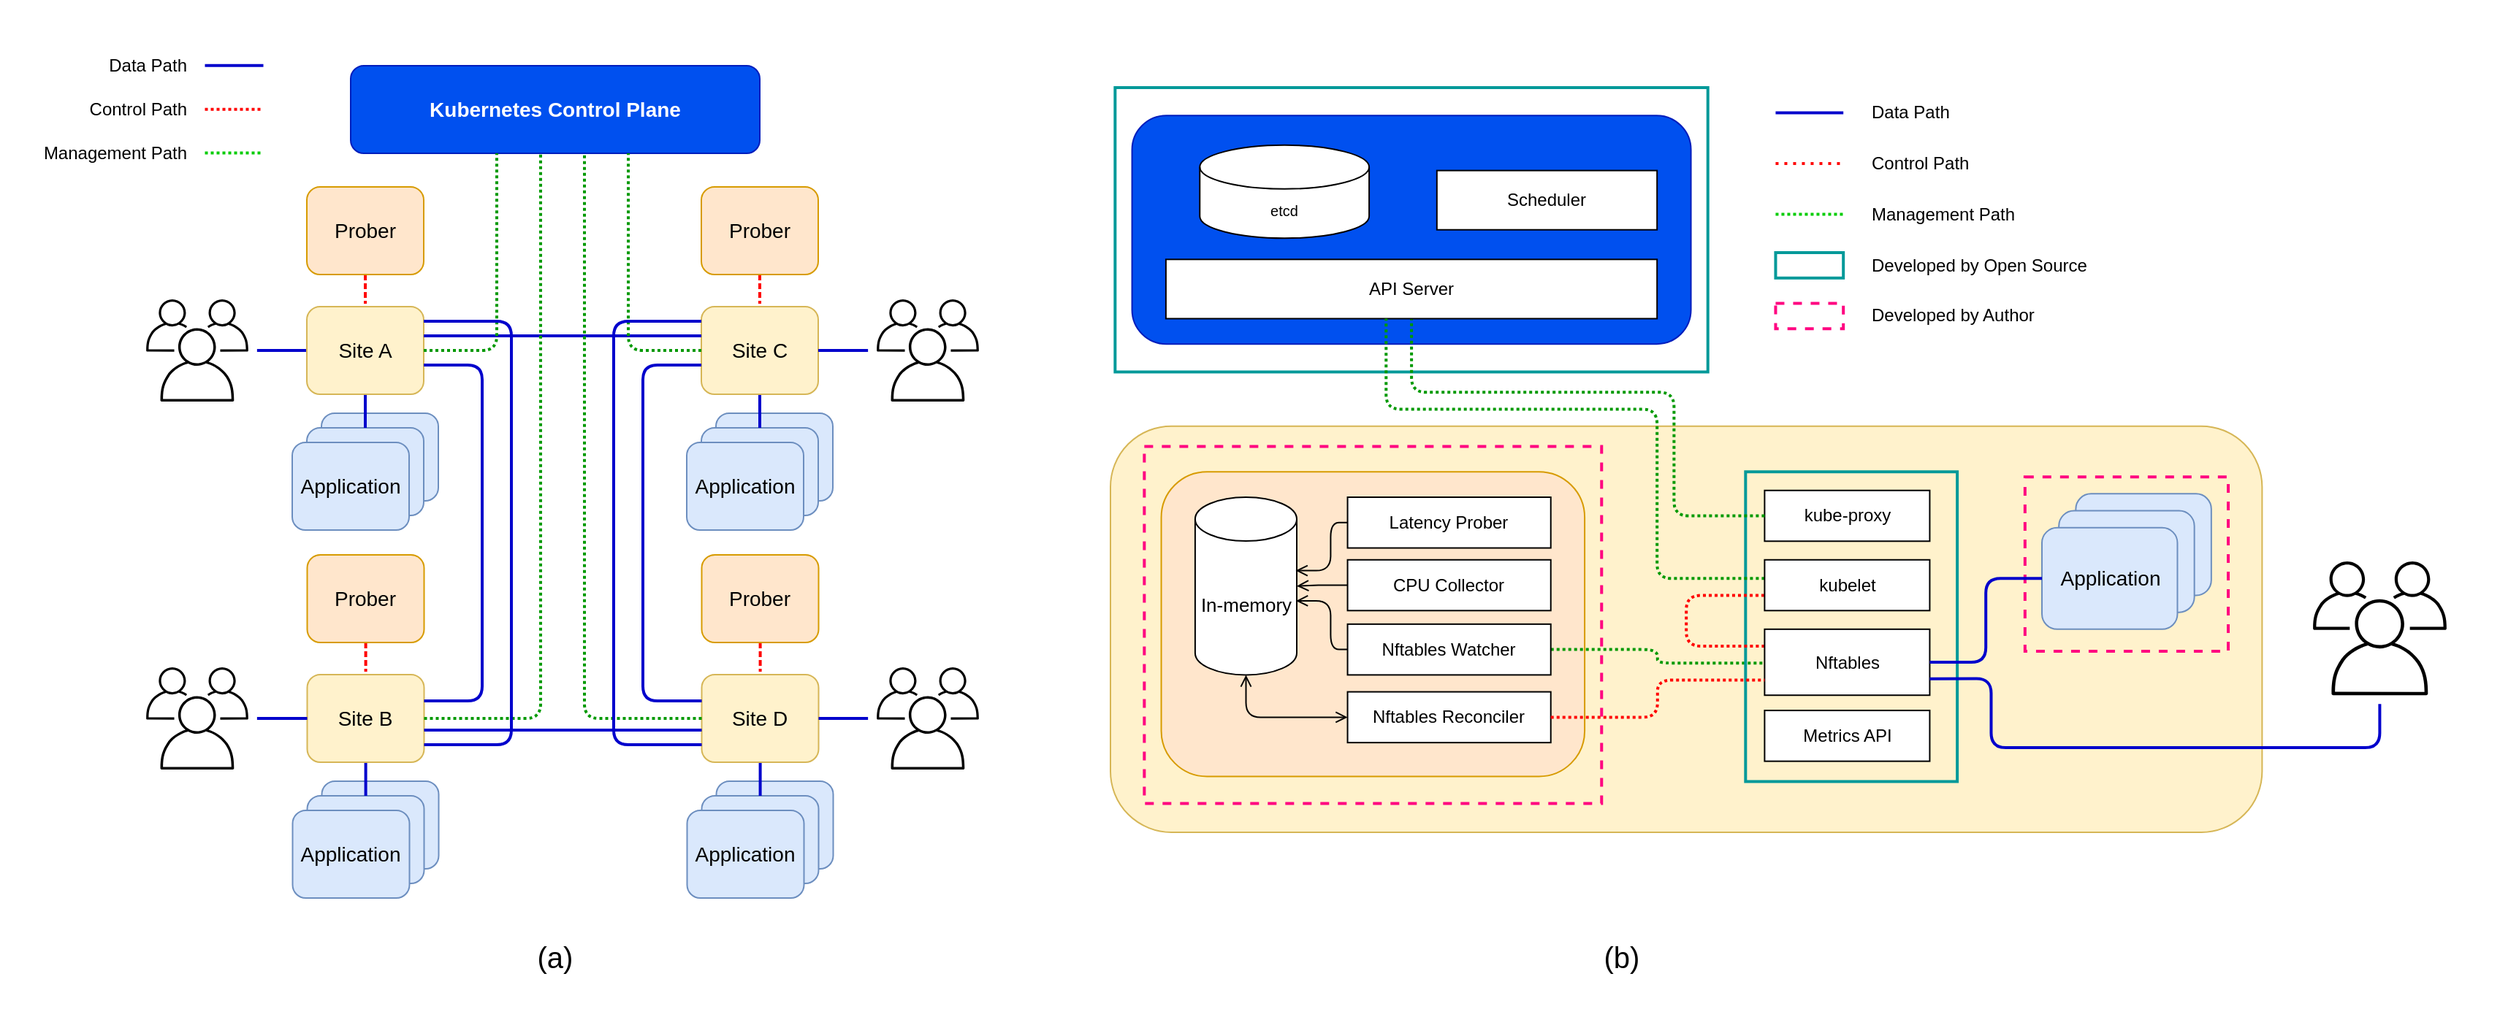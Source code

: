<mxfile version="26.1.1">
  <diagram name="Page-1" id="1F0ipDezWaWUv_pM_gFs">
    <mxGraphModel dx="1235" dy="728" grid="1" gridSize="10" guides="1" tooltips="1" connect="1" arrows="1" fold="1" page="1" pageScale="1" pageWidth="850" pageHeight="1100" math="0" shadow="0">
      <root>
        <mxCell id="0" />
        <mxCell id="1" parent="0" />
        <mxCell id="nA5XWGOfh5RlGt8984BV-156" value="" style="rounded=0;whiteSpace=wrap;html=1;fillColor=none;strokeColor=none;" parent="1" vertex="1">
          <mxGeometry x="90" y="190" width="1710" height="690" as="geometry" />
        </mxCell>
        <mxCell id="nA5XWGOfh5RlGt8984BV-102" style="edgeStyle=orthogonalEdgeStyle;rounded=0;orthogonalLoop=1;jettySize=auto;html=1;strokeWidth=2;endArrow=none;startFill=0;strokeColor=#0000CC;" parent="1" source="1lonX3dEKTjPdYe6L-kD-28" target="1lonX3dEKTjPdYe6L-kD-3" edge="1">
          <mxGeometry relative="1" as="geometry" />
        </mxCell>
        <mxCell id="1lonX3dEKTjPdYe6L-kD-28" value="" style="sketch=0;outlineConnect=0;gradientColor=none;fontColor=#545B64;strokeColor=none;fillColor=#000000;dashed=0;verticalLabelPosition=bottom;verticalAlign=top;align=center;html=1;fontSize=12;fontStyle=0;aspect=fixed;shape=mxgraph.aws4.illustration_users;pointerEvents=1;spacingTop=2;spacingRight=0;perimeterSpacing=6;" parent="1" vertex="1">
          <mxGeometry x="190" y="395" width="70" height="70" as="geometry" />
        </mxCell>
        <mxCell id="1lonX3dEKTjPdYe6L-kD-110" value="" style="endArrow=none;html=1;rounded=0;strokeWidth=2;strokeColor=#0000CC;" parent="1" edge="1">
          <mxGeometry width="50" height="50" relative="1" as="geometry">
            <mxPoint x="230.25" y="234.83" as="sourcePoint" />
            <mxPoint x="270.25" y="234.83" as="targetPoint" />
          </mxGeometry>
        </mxCell>
        <mxCell id="1lonX3dEKTjPdYe6L-kD-111" value="Data Path" style="text;html=1;align=right;verticalAlign=middle;whiteSpace=wrap;rounded=0;" parent="1" vertex="1">
          <mxGeometry x="110" y="220" width="110" height="30" as="geometry" />
        </mxCell>
        <mxCell id="1lonX3dEKTjPdYe6L-kD-112" value="" style="endArrow=none;html=1;rounded=0;strokeWidth=2;strokeColor=#FF0000;dashed=1;dashPattern=1 1;edgeStyle=orthogonalEdgeStyle;" parent="1" edge="1">
          <mxGeometry width="50" height="50" relative="1" as="geometry">
            <mxPoint x="230.25" y="264.83" as="sourcePoint" />
            <mxPoint x="270.25" y="264.83" as="targetPoint" />
          </mxGeometry>
        </mxCell>
        <mxCell id="1lonX3dEKTjPdYe6L-kD-113" value="Control Path" style="text;html=1;align=right;verticalAlign=middle;whiteSpace=wrap;rounded=0;" parent="1" vertex="1">
          <mxGeometry x="110" y="250" width="110" height="30" as="geometry" />
        </mxCell>
        <mxCell id="1lonX3dEKTjPdYe6L-kD-118" value="Management Path" style="text;html=1;align=right;verticalAlign=middle;whiteSpace=wrap;rounded=0;" parent="1" vertex="1">
          <mxGeometry x="110" y="280" width="110" height="30" as="geometry" />
        </mxCell>
        <mxCell id="1lonX3dEKTjPdYe6L-kD-119" value="" style="endArrow=none;html=1;rounded=0;strokeWidth=2;strokeColor=#00CC00;endFill=1;startArrow=none;startFill=0;dashed=1;dashPattern=1 1;" parent="1" edge="1">
          <mxGeometry width="50" height="50" relative="1" as="geometry">
            <mxPoint x="230.25" y="294.8" as="sourcePoint" />
            <mxPoint x="270.25" y="294.8" as="targetPoint" />
          </mxGeometry>
        </mxCell>
        <mxCell id="nA5XWGOfh5RlGt8984BV-21" value="Kubernetes Control Plane" style="rounded=1;whiteSpace=wrap;html=1;fontSize=14;fillColor=#0050ef;strokeColor=#001DBC;fontColor=#ffffff;fontStyle=1" parent="1" vertex="1">
          <mxGeometry x="330" y="235" width="280" height="60" as="geometry" />
        </mxCell>
        <mxCell id="nA5XWGOfh5RlGt8984BV-59" value="" style="group" parent="1" vertex="1" connectable="0">
          <mxGeometry x="290" y="318" width="100" height="235" as="geometry" />
        </mxCell>
        <mxCell id="nA5XWGOfh5RlGt8984BV-15" value="" style="group;flipH=1;" parent="nA5XWGOfh5RlGt8984BV-59" vertex="1" connectable="0">
          <mxGeometry y="155" width="100" height="80" as="geometry" />
        </mxCell>
        <mxCell id="nA5XWGOfh5RlGt8984BV-12" value="" style="rounded=1;whiteSpace=wrap;html=1;fontSize=14;fillColor=#dae8fc;strokeColor=#6c8ebf;" parent="nA5XWGOfh5RlGt8984BV-15" vertex="1">
          <mxGeometry x="20" width="80" height="60" as="geometry" />
        </mxCell>
        <mxCell id="nA5XWGOfh5RlGt8984BV-13" value="" style="rounded=1;whiteSpace=wrap;html=1;fontSize=14;fillColor=#dae8fc;strokeColor=#6c8ebf;" parent="nA5XWGOfh5RlGt8984BV-15" vertex="1">
          <mxGeometry x="10" y="10" width="80" height="60" as="geometry" />
        </mxCell>
        <mxCell id="nA5XWGOfh5RlGt8984BV-14" value="Application" style="rounded=1;whiteSpace=wrap;html=1;fontSize=14;fillColor=#dae8fc;strokeColor=#6c8ebf;" parent="nA5XWGOfh5RlGt8984BV-15" vertex="1">
          <mxGeometry y="20" width="80" height="60" as="geometry" />
        </mxCell>
        <mxCell id="nA5XWGOfh5RlGt8984BV-18" style="edgeStyle=orthogonalEdgeStyle;rounded=0;orthogonalLoop=1;jettySize=auto;html=1;endArrow=none;startFill=0;strokeColor=#0000CC;strokeWidth=2;" parent="nA5XWGOfh5RlGt8984BV-59" source="nA5XWGOfh5RlGt8984BV-13" target="1lonX3dEKTjPdYe6L-kD-3" edge="1">
          <mxGeometry relative="1" as="geometry" />
        </mxCell>
        <mxCell id="nA5XWGOfh5RlGt8984BV-49" style="edgeStyle=orthogonalEdgeStyle;rounded=0;orthogonalLoop=1;jettySize=auto;html=1;strokeColor=#FF0000;endArrow=none;startFill=0;dashed=1;dashPattern=1 2;strokeWidth=2;" parent="nA5XWGOfh5RlGt8984BV-59" source="nA5XWGOfh5RlGt8984BV-19" target="1lonX3dEKTjPdYe6L-kD-3" edge="1">
          <mxGeometry relative="1" as="geometry" />
        </mxCell>
        <mxCell id="nA5XWGOfh5RlGt8984BV-19" value="Prober" style="rounded=1;whiteSpace=wrap;html=1;fontSize=14;fillColor=#ffe6cc;strokeColor=#d79b00;" parent="nA5XWGOfh5RlGt8984BV-59" vertex="1">
          <mxGeometry x="10" width="80" height="60" as="geometry" />
        </mxCell>
        <mxCell id="1lonX3dEKTjPdYe6L-kD-3" value="Site A" style="rounded=1;whiteSpace=wrap;html=1;fontSize=14;fillColor=#fff2cc;strokeColor=#d6b656;" parent="nA5XWGOfh5RlGt8984BV-59" vertex="1">
          <mxGeometry x="10" y="82" width="80" height="60" as="geometry" />
        </mxCell>
        <mxCell id="nA5XWGOfh5RlGt8984BV-69" value="" style="group" parent="1" vertex="1" connectable="0">
          <mxGeometry x="290.25" y="570" width="100" height="235" as="geometry" />
        </mxCell>
        <mxCell id="nA5XWGOfh5RlGt8984BV-70" value="" style="group;flipH=1;" parent="nA5XWGOfh5RlGt8984BV-69" vertex="1" connectable="0">
          <mxGeometry y="155" width="100" height="80" as="geometry" />
        </mxCell>
        <mxCell id="nA5XWGOfh5RlGt8984BV-71" value="" style="rounded=1;whiteSpace=wrap;html=1;fontSize=14;fillColor=#dae8fc;strokeColor=#6c8ebf;" parent="nA5XWGOfh5RlGt8984BV-70" vertex="1">
          <mxGeometry x="20" width="80" height="60" as="geometry" />
        </mxCell>
        <mxCell id="nA5XWGOfh5RlGt8984BV-72" value="" style="rounded=1;whiteSpace=wrap;html=1;fontSize=14;fillColor=#dae8fc;strokeColor=#6c8ebf;" parent="nA5XWGOfh5RlGt8984BV-70" vertex="1">
          <mxGeometry x="10" y="10" width="80" height="60" as="geometry" />
        </mxCell>
        <mxCell id="nA5XWGOfh5RlGt8984BV-73" value="Application" style="rounded=1;whiteSpace=wrap;html=1;fontSize=14;fillColor=#dae8fc;strokeColor=#6c8ebf;" parent="nA5XWGOfh5RlGt8984BV-70" vertex="1">
          <mxGeometry y="20" width="80" height="60" as="geometry" />
        </mxCell>
        <mxCell id="nA5XWGOfh5RlGt8984BV-74" style="edgeStyle=orthogonalEdgeStyle;rounded=0;orthogonalLoop=1;jettySize=auto;html=1;endArrow=none;startFill=0;strokeColor=#0000CC;strokeWidth=2;" parent="nA5XWGOfh5RlGt8984BV-69" source="nA5XWGOfh5RlGt8984BV-72" target="nA5XWGOfh5RlGt8984BV-77" edge="1">
          <mxGeometry relative="1" as="geometry" />
        </mxCell>
        <mxCell id="nA5XWGOfh5RlGt8984BV-75" style="edgeStyle=orthogonalEdgeStyle;rounded=0;orthogonalLoop=1;jettySize=auto;html=1;strokeColor=#FF0000;endArrow=none;startFill=0;dashed=1;dashPattern=1 2;strokeWidth=2;" parent="nA5XWGOfh5RlGt8984BV-69" source="nA5XWGOfh5RlGt8984BV-76" target="nA5XWGOfh5RlGt8984BV-77" edge="1">
          <mxGeometry relative="1" as="geometry" />
        </mxCell>
        <mxCell id="nA5XWGOfh5RlGt8984BV-76" value="Prober" style="rounded=1;whiteSpace=wrap;html=1;fontSize=14;fillColor=#ffe6cc;strokeColor=#d79b00;" parent="nA5XWGOfh5RlGt8984BV-69" vertex="1">
          <mxGeometry x="10" width="80" height="60" as="geometry" />
        </mxCell>
        <mxCell id="nA5XWGOfh5RlGt8984BV-77" value="Site B" style="rounded=1;whiteSpace=wrap;html=1;fontSize=14;fillColor=#fff2cc;strokeColor=#d6b656;" parent="nA5XWGOfh5RlGt8984BV-69" vertex="1">
          <mxGeometry x="10" y="82" width="80" height="60" as="geometry" />
        </mxCell>
        <mxCell id="nA5XWGOfh5RlGt8984BV-78" value="" style="group" parent="1" vertex="1" connectable="0">
          <mxGeometry x="560" y="318" width="100" height="235" as="geometry" />
        </mxCell>
        <mxCell id="nA5XWGOfh5RlGt8984BV-79" value="" style="group;flipH=1;" parent="nA5XWGOfh5RlGt8984BV-78" vertex="1" connectable="0">
          <mxGeometry y="155" width="100" height="80" as="geometry" />
        </mxCell>
        <mxCell id="nA5XWGOfh5RlGt8984BV-80" value="" style="rounded=1;whiteSpace=wrap;html=1;fontSize=14;fillColor=#dae8fc;strokeColor=#6c8ebf;" parent="nA5XWGOfh5RlGt8984BV-79" vertex="1">
          <mxGeometry x="20" width="80" height="60" as="geometry" />
        </mxCell>
        <mxCell id="nA5XWGOfh5RlGt8984BV-81" value="" style="rounded=1;whiteSpace=wrap;html=1;fontSize=14;fillColor=#dae8fc;strokeColor=#6c8ebf;" parent="nA5XWGOfh5RlGt8984BV-79" vertex="1">
          <mxGeometry x="10" y="10" width="80" height="60" as="geometry" />
        </mxCell>
        <mxCell id="nA5XWGOfh5RlGt8984BV-82" value="Application" style="rounded=1;whiteSpace=wrap;html=1;fontSize=14;fillColor=#dae8fc;strokeColor=#6c8ebf;" parent="nA5XWGOfh5RlGt8984BV-79" vertex="1">
          <mxGeometry y="20" width="80" height="60" as="geometry" />
        </mxCell>
        <mxCell id="nA5XWGOfh5RlGt8984BV-83" style="edgeStyle=orthogonalEdgeStyle;rounded=0;orthogonalLoop=1;jettySize=auto;html=1;endArrow=none;startFill=0;strokeColor=#0000CC;strokeWidth=2;" parent="nA5XWGOfh5RlGt8984BV-78" source="nA5XWGOfh5RlGt8984BV-81" target="nA5XWGOfh5RlGt8984BV-86" edge="1">
          <mxGeometry relative="1" as="geometry" />
        </mxCell>
        <mxCell id="nA5XWGOfh5RlGt8984BV-84" style="edgeStyle=orthogonalEdgeStyle;rounded=0;orthogonalLoop=1;jettySize=auto;html=1;strokeColor=#FF0000;endArrow=none;startFill=0;dashed=1;dashPattern=1 2;strokeWidth=2;" parent="nA5XWGOfh5RlGt8984BV-78" source="nA5XWGOfh5RlGt8984BV-85" target="nA5XWGOfh5RlGt8984BV-86" edge="1">
          <mxGeometry relative="1" as="geometry" />
        </mxCell>
        <mxCell id="nA5XWGOfh5RlGt8984BV-85" value="Prober" style="rounded=1;whiteSpace=wrap;html=1;fontSize=14;fillColor=#ffe6cc;strokeColor=#d79b00;" parent="nA5XWGOfh5RlGt8984BV-78" vertex="1">
          <mxGeometry x="10" width="80" height="60" as="geometry" />
        </mxCell>
        <mxCell id="nA5XWGOfh5RlGt8984BV-86" value="Site C" style="rounded=1;whiteSpace=wrap;html=1;fontSize=14;fillColor=#fff2cc;strokeColor=#d6b656;" parent="nA5XWGOfh5RlGt8984BV-78" vertex="1">
          <mxGeometry x="10" y="82" width="80" height="60" as="geometry" />
        </mxCell>
        <mxCell id="nA5XWGOfh5RlGt8984BV-87" value="" style="group" parent="1" vertex="1" connectable="0">
          <mxGeometry x="560.25" y="570" width="100" height="235" as="geometry" />
        </mxCell>
        <mxCell id="nA5XWGOfh5RlGt8984BV-88" value="" style="group;flipH=1;" parent="nA5XWGOfh5RlGt8984BV-87" vertex="1" connectable="0">
          <mxGeometry y="155" width="100" height="80" as="geometry" />
        </mxCell>
        <mxCell id="nA5XWGOfh5RlGt8984BV-89" value="" style="rounded=1;whiteSpace=wrap;html=1;fontSize=14;fillColor=#dae8fc;strokeColor=#6c8ebf;" parent="nA5XWGOfh5RlGt8984BV-88" vertex="1">
          <mxGeometry x="20" width="80" height="60" as="geometry" />
        </mxCell>
        <mxCell id="nA5XWGOfh5RlGt8984BV-90" value="" style="rounded=1;whiteSpace=wrap;html=1;fontSize=14;fillColor=#dae8fc;strokeColor=#6c8ebf;" parent="nA5XWGOfh5RlGt8984BV-88" vertex="1">
          <mxGeometry x="10" y="10" width="80" height="60" as="geometry" />
        </mxCell>
        <mxCell id="nA5XWGOfh5RlGt8984BV-91" value="Application" style="rounded=1;whiteSpace=wrap;html=1;fontSize=14;fillColor=#dae8fc;strokeColor=#6c8ebf;" parent="nA5XWGOfh5RlGt8984BV-88" vertex="1">
          <mxGeometry y="20" width="80" height="60" as="geometry" />
        </mxCell>
        <mxCell id="nA5XWGOfh5RlGt8984BV-92" style="edgeStyle=orthogonalEdgeStyle;rounded=0;orthogonalLoop=1;jettySize=auto;html=1;endArrow=none;startFill=0;strokeColor=#0000CC;strokeWidth=2;" parent="nA5XWGOfh5RlGt8984BV-87" source="nA5XWGOfh5RlGt8984BV-90" target="nA5XWGOfh5RlGt8984BV-95" edge="1">
          <mxGeometry relative="1" as="geometry" />
        </mxCell>
        <mxCell id="nA5XWGOfh5RlGt8984BV-93" style="edgeStyle=orthogonalEdgeStyle;rounded=0;orthogonalLoop=1;jettySize=auto;html=1;strokeColor=#FF0000;endArrow=none;startFill=0;dashed=1;dashPattern=1 2;strokeWidth=2;" parent="nA5XWGOfh5RlGt8984BV-87" source="nA5XWGOfh5RlGt8984BV-94" target="nA5XWGOfh5RlGt8984BV-95" edge="1">
          <mxGeometry relative="1" as="geometry" />
        </mxCell>
        <mxCell id="nA5XWGOfh5RlGt8984BV-94" value="Prober" style="rounded=1;whiteSpace=wrap;html=1;fontSize=14;fillColor=#ffe6cc;strokeColor=#d79b00;" parent="nA5XWGOfh5RlGt8984BV-87" vertex="1">
          <mxGeometry x="10" width="80" height="60" as="geometry" />
        </mxCell>
        <mxCell id="nA5XWGOfh5RlGt8984BV-95" value="Site D" style="rounded=1;whiteSpace=wrap;html=1;fontSize=14;fillColor=#fff2cc;strokeColor=#d6b656;" parent="nA5XWGOfh5RlGt8984BV-87" vertex="1">
          <mxGeometry x="10" y="82" width="80" height="60" as="geometry" />
        </mxCell>
        <mxCell id="nA5XWGOfh5RlGt8984BV-103" value="" style="sketch=0;outlineConnect=0;gradientColor=none;fontColor=#545B64;strokeColor=none;fillColor=#000000;dashed=0;verticalLabelPosition=bottom;verticalAlign=top;align=center;html=1;fontSize=12;fontStyle=0;aspect=fixed;shape=mxgraph.aws4.illustration_users;pointerEvents=1;spacingTop=2;spacingRight=0;perimeterSpacing=6;" parent="1" vertex="1">
          <mxGeometry x="190" y="647" width="70" height="70" as="geometry" />
        </mxCell>
        <mxCell id="nA5XWGOfh5RlGt8984BV-105" value="" style="sketch=0;outlineConnect=0;gradientColor=none;fontColor=#545B64;strokeColor=none;fillColor=#000000;dashed=0;verticalLabelPosition=bottom;verticalAlign=top;align=center;html=1;fontSize=12;fontStyle=0;aspect=fixed;shape=mxgraph.aws4.illustration_users;pointerEvents=1;spacingTop=2;spacingRight=0;perimeterSpacing=6;" parent="1" vertex="1">
          <mxGeometry x="690" y="395" width="70" height="70" as="geometry" />
        </mxCell>
        <mxCell id="nA5XWGOfh5RlGt8984BV-106" style="edgeStyle=orthogonalEdgeStyle;rounded=0;orthogonalLoop=1;jettySize=auto;html=1;strokeWidth=2;endArrow=none;startFill=0;strokeColor=#0000CC;" parent="1" source="nA5XWGOfh5RlGt8984BV-86" target="nA5XWGOfh5RlGt8984BV-105" edge="1">
          <mxGeometry relative="1" as="geometry" />
        </mxCell>
        <mxCell id="nA5XWGOfh5RlGt8984BV-107" value="" style="sketch=0;outlineConnect=0;gradientColor=none;fontColor=#545B64;strokeColor=none;fillColor=#000000;dashed=0;verticalLabelPosition=bottom;verticalAlign=top;align=center;html=1;fontSize=12;fontStyle=0;aspect=fixed;shape=mxgraph.aws4.illustration_users;pointerEvents=1;spacingTop=2;spacingRight=0;perimeterSpacing=6;" parent="1" vertex="1">
          <mxGeometry x="690" y="647" width="70" height="70" as="geometry" />
        </mxCell>
        <mxCell id="nA5XWGOfh5RlGt8984BV-108" style="edgeStyle=orthogonalEdgeStyle;rounded=0;orthogonalLoop=1;jettySize=auto;html=1;strokeWidth=2;endArrow=none;startFill=0;strokeColor=#0000CC;" parent="1" source="nA5XWGOfh5RlGt8984BV-95" target="nA5XWGOfh5RlGt8984BV-107" edge="1">
          <mxGeometry relative="1" as="geometry" />
        </mxCell>
        <mxCell id="nA5XWGOfh5RlGt8984BV-109" style="edgeStyle=orthogonalEdgeStyle;rounded=0;orthogonalLoop=1;jettySize=auto;html=1;endArrow=none;startFill=0;strokeWidth=2;strokeColor=#0000CC;" parent="1" source="nA5XWGOfh5RlGt8984BV-77" target="nA5XWGOfh5RlGt8984BV-103" edge="1">
          <mxGeometry relative="1" as="geometry" />
        </mxCell>
        <mxCell id="nA5XWGOfh5RlGt8984BV-110" style="edgeStyle=orthogonalEdgeStyle;rounded=0;orthogonalLoop=1;jettySize=auto;html=1;strokeColor=#0000CC;strokeWidth=2;endArrow=none;startFill=0;" parent="1" source="1lonX3dEKTjPdYe6L-kD-3" target="nA5XWGOfh5RlGt8984BV-86" edge="1">
          <mxGeometry relative="1" as="geometry">
            <Array as="points">
              <mxPoint x="470" y="420" />
              <mxPoint x="470" y="420" />
            </Array>
          </mxGeometry>
        </mxCell>
        <mxCell id="nA5XWGOfh5RlGt8984BV-111" style="edgeStyle=orthogonalEdgeStyle;rounded=1;orthogonalLoop=1;jettySize=auto;html=1;strokeWidth=2;strokeColor=#0000CC;endArrow=none;startFill=0;curved=0;" parent="1" source="1lonX3dEKTjPdYe6L-kD-3" target="nA5XWGOfh5RlGt8984BV-77" edge="1">
          <mxGeometry relative="1" as="geometry">
            <Array as="points">
              <mxPoint x="420" y="440" />
              <mxPoint x="420" y="670" />
            </Array>
          </mxGeometry>
        </mxCell>
        <mxCell id="nA5XWGOfh5RlGt8984BV-112" style="edgeStyle=orthogonalEdgeStyle;rounded=0;orthogonalLoop=1;jettySize=auto;html=1;endArrow=none;startFill=0;strokeWidth=2;strokeColor=#0000CC;" parent="1" source="nA5XWGOfh5RlGt8984BV-77" target="nA5XWGOfh5RlGt8984BV-95" edge="1">
          <mxGeometry relative="1" as="geometry">
            <Array as="points">
              <mxPoint x="480" y="690" />
              <mxPoint x="480" y="690" />
            </Array>
          </mxGeometry>
        </mxCell>
        <mxCell id="nA5XWGOfh5RlGt8984BV-113" style="edgeStyle=orthogonalEdgeStyle;rounded=1;orthogonalLoop=1;jettySize=auto;html=1;endArrow=none;startFill=0;strokeColor=#0000CC;strokeWidth=2;curved=0;" parent="1" source="nA5XWGOfh5RlGt8984BV-86" target="nA5XWGOfh5RlGt8984BV-95" edge="1">
          <mxGeometry relative="1" as="geometry">
            <Array as="points">
              <mxPoint x="530" y="440" />
              <mxPoint x="530" y="670" />
            </Array>
          </mxGeometry>
        </mxCell>
        <mxCell id="nA5XWGOfh5RlGt8984BV-114" style="edgeStyle=orthogonalEdgeStyle;rounded=1;orthogonalLoop=1;jettySize=auto;html=1;endArrow=none;startFill=0;strokeWidth=2;strokeColor=#009900;dashed=1;curved=0;dashPattern=1 1;" parent="1" source="1lonX3dEKTjPdYe6L-kD-3" target="nA5XWGOfh5RlGt8984BV-21" edge="1">
          <mxGeometry relative="1" as="geometry">
            <Array as="points">
              <mxPoint x="430" y="430" />
            </Array>
          </mxGeometry>
        </mxCell>
        <mxCell id="nA5XWGOfh5RlGt8984BV-115" style="edgeStyle=orthogonalEdgeStyle;rounded=1;orthogonalLoop=1;jettySize=auto;html=1;strokeWidth=2;endArrow=none;startFill=0;strokeColor=#009900;dashed=1;curved=0;dashPattern=1 1;" parent="1" source="nA5XWGOfh5RlGt8984BV-77" target="nA5XWGOfh5RlGt8984BV-21" edge="1">
          <mxGeometry relative="1" as="geometry">
            <Array as="points">
              <mxPoint x="460" y="682" />
            </Array>
          </mxGeometry>
        </mxCell>
        <mxCell id="nA5XWGOfh5RlGt8984BV-116" style="edgeStyle=orthogonalEdgeStyle;rounded=1;orthogonalLoop=1;jettySize=auto;html=1;endArrow=none;startFill=0;strokeWidth=2;strokeColor=#009900;dashed=1;curved=0;dashPattern=1 1;" parent="1" source="nA5XWGOfh5RlGt8984BV-86" target="nA5XWGOfh5RlGt8984BV-21" edge="1">
          <mxGeometry relative="1" as="geometry">
            <Array as="points">
              <mxPoint x="520" y="430" />
            </Array>
          </mxGeometry>
        </mxCell>
        <mxCell id="nA5XWGOfh5RlGt8984BV-117" style="edgeStyle=orthogonalEdgeStyle;rounded=1;orthogonalLoop=1;jettySize=auto;html=1;endArrow=none;startFill=0;strokeWidth=2;strokeColor=#009900;dashed=1;curved=0;dashPattern=1 1;" parent="1" source="nA5XWGOfh5RlGt8984BV-95" target="nA5XWGOfh5RlGt8984BV-21" edge="1">
          <mxGeometry relative="1" as="geometry">
            <Array as="points">
              <mxPoint x="490" y="682" />
            </Array>
          </mxGeometry>
        </mxCell>
        <mxCell id="nA5XWGOfh5RlGt8984BV-118" style="edgeStyle=orthogonalEdgeStyle;rounded=1;orthogonalLoop=1;jettySize=auto;html=1;strokeWidth=2;endArrow=none;startFill=0;strokeColor=#0000CC;curved=0;" parent="1" source="1lonX3dEKTjPdYe6L-kD-3" target="nA5XWGOfh5RlGt8984BV-77" edge="1">
          <mxGeometry relative="1" as="geometry">
            <Array as="points">
              <mxPoint x="440" y="410" />
              <mxPoint x="440" y="700" />
            </Array>
          </mxGeometry>
        </mxCell>
        <mxCell id="nA5XWGOfh5RlGt8984BV-119" style="edgeStyle=orthogonalEdgeStyle;rounded=1;orthogonalLoop=1;jettySize=auto;html=1;strokeWidth=2;endArrow=none;startFill=0;strokeColor=#0000CC;curved=0;" parent="1" source="nA5XWGOfh5RlGt8984BV-86" target="nA5XWGOfh5RlGt8984BV-95" edge="1">
          <mxGeometry relative="1" as="geometry">
            <Array as="points">
              <mxPoint x="510" y="410" />
              <mxPoint x="510" y="700" />
            </Array>
          </mxGeometry>
        </mxCell>
        <mxCell id="nA5XWGOfh5RlGt8984BV-153" value="&lt;font&gt;(a)&lt;/font&gt;" style="text;html=1;align=center;verticalAlign=middle;whiteSpace=wrap;rounded=0;fontSize=20;" parent="1" vertex="1">
          <mxGeometry x="440" y="830" width="60" height="30" as="geometry" />
        </mxCell>
        <mxCell id="nA5XWGOfh5RlGt8984BV-154" value="&lt;font&gt;(b)&lt;/font&gt;" style="text;html=1;align=center;verticalAlign=middle;whiteSpace=wrap;rounded=0;fontSize=20;" parent="1" vertex="1">
          <mxGeometry x="1170" y="830" width="60" height="30" as="geometry" />
        </mxCell>
        <mxCell id="nA5XWGOfh5RlGt8984BV-155" value="" style="group" parent="1" vertex="1" connectable="0">
          <mxGeometry x="830" y="250" width="914.53" height="510" as="geometry" />
        </mxCell>
        <mxCell id="1lonX3dEKTjPdYe6L-kD-49" value="" style="rounded=1;whiteSpace=wrap;html=1;fillColor=#fff2cc;strokeColor=#d6b656;" parent="nA5XWGOfh5RlGt8984BV-155" vertex="1">
          <mxGeometry x="20" y="231.818" width="788.188" height="278.182" as="geometry" />
        </mxCell>
        <mxCell id="nA5XWGOfh5RlGt8984BV-124" value="" style="rounded=0;whiteSpace=wrap;html=1;fillColor=none;strokeColor=#FF0080;strokeWidth=2;dashed=1;gradientColor=none;" parent="nA5XWGOfh5RlGt8984BV-155" vertex="1">
          <mxGeometry x="43.182" y="245.727" width="312.957" height="244.568" as="geometry" />
        </mxCell>
        <mxCell id="1lonX3dEKTjPdYe6L-kD-35" value="" style="rounded=1;whiteSpace=wrap;html=1;fillColor=#ffe6cc;strokeColor=#d79b00;" parent="nA5XWGOfh5RlGt8984BV-155" vertex="1">
          <mxGeometry x="54.773" y="263.114" width="289.775" height="208.636" as="geometry" />
        </mxCell>
        <mxCell id="1lonX3dEKTjPdYe6L-kD-36" value="Latency Prober" style="rounded=0;whiteSpace=wrap;html=1;" parent="nA5XWGOfh5RlGt8984BV-155" vertex="1">
          <mxGeometry x="182.274" y="280.5" width="139.092" height="34.773" as="geometry" />
        </mxCell>
        <mxCell id="1lonX3dEKTjPdYe6L-kD-132" style="edgeStyle=orthogonalEdgeStyle;rounded=0;orthogonalLoop=1;jettySize=auto;html=1;endArrow=open;endFill=0;" parent="nA5XWGOfh5RlGt8984BV-155" source="1lonX3dEKTjPdYe6L-kD-37" target="1lonX3dEKTjPdYe6L-kD-44" edge="1">
          <mxGeometry relative="1" as="geometry" />
        </mxCell>
        <mxCell id="1lonX3dEKTjPdYe6L-kD-37" value="CPU Collector" style="rounded=0;whiteSpace=wrap;html=1;" parent="nA5XWGOfh5RlGt8984BV-155" vertex="1">
          <mxGeometry x="182.274" y="323.386" width="139.092" height="34.773" as="geometry" />
        </mxCell>
        <mxCell id="nA5XWGOfh5RlGt8984BV-147" style="edgeStyle=orthogonalEdgeStyle;rounded=1;orthogonalLoop=1;jettySize=auto;html=1;curved=0;strokeWidth=2;strokeColor=#009900;dashed=1;dashPattern=1 1;endArrow=none;startFill=0;" parent="nA5XWGOfh5RlGt8984BV-155" source="1lonX3dEKTjPdYe6L-kD-38" target="1lonX3dEKTjPdYe6L-kD-52" edge="1">
          <mxGeometry relative="1" as="geometry">
            <Array as="points">
              <mxPoint x="394.389" y="384.818" />
              <mxPoint x="394.389" y="394.091" />
            </Array>
          </mxGeometry>
        </mxCell>
        <mxCell id="1lonX3dEKTjPdYe6L-kD-38" value="Nftables Watcher" style="rounded=0;whiteSpace=wrap;html=1;" parent="nA5XWGOfh5RlGt8984BV-155" vertex="1">
          <mxGeometry x="182.274" y="367.432" width="139.092" height="34.773" as="geometry" />
        </mxCell>
        <mxCell id="1lonX3dEKTjPdYe6L-kD-48" style="edgeStyle=orthogonalEdgeStyle;rounded=1;orthogonalLoop=1;jettySize=auto;html=1;endArrow=open;startFill=0;strokeWidth=1;strokeColor=#000000;curved=0;startArrow=open;endFill=0;" parent="nA5XWGOfh5RlGt8984BV-155" source="1lonX3dEKTjPdYe6L-kD-40" target="1lonX3dEKTjPdYe6L-kD-44" edge="1">
          <mxGeometry relative="1" as="geometry" />
        </mxCell>
        <mxCell id="1lonX3dEKTjPdYe6L-kD-40" value="Nftables Reconciler" style="rounded=0;whiteSpace=wrap;html=1;" parent="nA5XWGOfh5RlGt8984BV-155" vertex="1">
          <mxGeometry x="182.274" y="413.795" width="139.092" height="34.773" as="geometry" />
        </mxCell>
        <mxCell id="1lonX3dEKTjPdYe6L-kD-44" value="&lt;font&gt;In-memory&lt;/font&gt;" style="shape=cylinder3;whiteSpace=wrap;html=1;boundedLbl=1;backgroundOutline=1;size=15;textDirection=ltr;fontSize=13;" parent="nA5XWGOfh5RlGt8984BV-155" vertex="1">
          <mxGeometry x="77.955" y="280.5" width="69.546" height="121.705" as="geometry" />
        </mxCell>
        <mxCell id="1lonX3dEKTjPdYe6L-kD-130" style="edgeStyle=orthogonalEdgeStyle;rounded=1;orthogonalLoop=1;jettySize=auto;html=1;entryX=0.993;entryY=0.583;entryDx=0;entryDy=0;entryPerimeter=0;curved=0;endArrow=open;endFill=0;" parent="nA5XWGOfh5RlGt8984BV-155" source="1lonX3dEKTjPdYe6L-kD-38" target="1lonX3dEKTjPdYe6L-kD-44" edge="1">
          <mxGeometry relative="1" as="geometry">
            <Array as="points">
              <mxPoint x="170.683" y="384.818" />
              <mxPoint x="170.683" y="351.205" />
            </Array>
          </mxGeometry>
        </mxCell>
        <mxCell id="1lonX3dEKTjPdYe6L-kD-133" style="edgeStyle=orthogonalEdgeStyle;rounded=1;orthogonalLoop=1;jettySize=auto;html=1;entryX=0.99;entryY=0.413;entryDx=0;entryDy=0;entryPerimeter=0;endArrow=open;endFill=0;curved=0;" parent="nA5XWGOfh5RlGt8984BV-155" source="1lonX3dEKTjPdYe6L-kD-36" target="1lonX3dEKTjPdYe6L-kD-44" edge="1">
          <mxGeometry relative="1" as="geometry">
            <Array as="points">
              <mxPoint x="170.683" y="297.886" />
              <mxPoint x="170.683" y="330.341" />
            </Array>
          </mxGeometry>
        </mxCell>
        <mxCell id="nA5XWGOfh5RlGt8984BV-126" value="" style="rounded=0;whiteSpace=wrap;html=1;fillColor=none;strokeColor=#009999;strokeWidth=2;gradientColor=none;" parent="nA5XWGOfh5RlGt8984BV-155" vertex="1">
          <mxGeometry x="23.182" width="405.685" height="194.727" as="geometry" />
        </mxCell>
        <mxCell id="nA5XWGOfh5RlGt8984BV-127" value="" style="rounded=0;whiteSpace=wrap;html=1;fillColor=none;strokeColor=#009999;strokeWidth=2;gradientColor=none;" parent="nA5XWGOfh5RlGt8984BV-155" vertex="1">
          <mxGeometry x="454.663" y="263.114" width="144.888" height="212.114" as="geometry" />
        </mxCell>
        <mxCell id="1lonX3dEKTjPdYe6L-kD-51" value="kube-proxy" style="rounded=0;whiteSpace=wrap;html=1;" parent="nA5XWGOfh5RlGt8984BV-155" vertex="1">
          <mxGeometry x="467.702" y="275.864" width="113.012" height="34.773" as="geometry" />
        </mxCell>
        <mxCell id="nA5XWGOfh5RlGt8984BV-145" style="edgeStyle=orthogonalEdgeStyle;rounded=1;orthogonalLoop=1;jettySize=auto;html=1;strokeWidth=2;endArrow=none;startFill=0;dashed=1;curved=0;strokeColor=#FF0000;dashPattern=1 1;" parent="nA5XWGOfh5RlGt8984BV-155" source="1lonX3dEKTjPdYe6L-kD-52" target="nA5XWGOfh5RlGt8984BV-140" edge="1">
          <mxGeometry relative="1" as="geometry">
            <mxPoint x="414.094" y="393.511" as="targetPoint" />
            <Array as="points">
              <mxPoint x="414.094" y="382.5" />
              <mxPoint x="414.094" y="347.727" />
            </Array>
          </mxGeometry>
        </mxCell>
        <mxCell id="1lonX3dEKTjPdYe6L-kD-52" value="Nftables" style="rounded=0;whiteSpace=wrap;html=1;" parent="nA5XWGOfh5RlGt8984BV-155" vertex="1">
          <mxGeometry x="467.702" y="370.909" width="113.012" height="45.205" as="geometry" />
        </mxCell>
        <mxCell id="1lonX3dEKTjPdYe6L-kD-102" value="Metrics API" style="rounded=0;whiteSpace=wrap;html=1;" parent="nA5XWGOfh5RlGt8984BV-155" vertex="1">
          <mxGeometry x="467.702" y="426.545" width="113.012" height="34.773" as="geometry" />
        </mxCell>
        <mxCell id="1lonX3dEKTjPdYe6L-kD-34" value="" style="rounded=1;whiteSpace=wrap;html=1;fillColor=#0050ef;fontColor=#ffffff;strokeColor=#001DBC;" parent="nA5XWGOfh5RlGt8984BV-155" vertex="1">
          <mxGeometry x="34.773" y="19.125" width="382.503" height="156.477" as="geometry" />
        </mxCell>
        <mxCell id="nA5XWGOfh5RlGt8984BV-141" style="edgeStyle=orthogonalEdgeStyle;rounded=1;orthogonalLoop=1;jettySize=auto;html=1;curved=0;strokeWidth=2;endArrow=none;startFill=0;dashed=1;strokeColor=#009900;dashPattern=1 1;" parent="nA5XWGOfh5RlGt8984BV-155" source="1lonX3dEKTjPdYe6L-kD-51" target="1lonX3dEKTjPdYe6L-kD-66" edge="1">
          <mxGeometry relative="1" as="geometry">
            <Array as="points">
              <mxPoint x="405.685" y="293.25" />
              <mxPoint x="405.685" y="208.636" />
              <mxPoint x="226.025" y="208.636" />
            </Array>
          </mxGeometry>
        </mxCell>
        <mxCell id="1lonX3dEKTjPdYe6L-kD-66" value="API Server" style="rounded=0;whiteSpace=wrap;html=1;" parent="nA5XWGOfh5RlGt8984BV-155" vertex="1">
          <mxGeometry x="57.955" y="117.648" width="336.139" height="40.568" as="geometry" />
        </mxCell>
        <mxCell id="1lonX3dEKTjPdYe6L-kD-107" value="Scheduler" style="rounded=0;whiteSpace=wrap;html=1;" parent="nA5XWGOfh5RlGt8984BV-155" vertex="1">
          <mxGeometry x="243.411" y="56.795" width="150.683" height="40.568" as="geometry" />
        </mxCell>
        <mxCell id="nA5XWGOfh5RlGt8984BV-125" value="&lt;font style=&quot;font-size: 10px;&quot;&gt;etcd&lt;/font&gt;" style="shape=cylinder3;whiteSpace=wrap;html=1;boundedLbl=1;backgroundOutline=1;size=15;textDirection=ltr;" parent="nA5XWGOfh5RlGt8984BV-155" vertex="1">
          <mxGeometry x="81.137" y="39.409" width="115.91" height="63.75" as="geometry" />
        </mxCell>
        <mxCell id="nA5XWGOfh5RlGt8984BV-128" value="" style="rounded=0;whiteSpace=wrap;html=1;fillColor=none;strokeColor=#FF0080;strokeWidth=2;dashed=1;gradientColor=none;" parent="nA5XWGOfh5RlGt8984BV-155" vertex="1">
          <mxGeometry x="645.914" y="266.591" width="139.092" height="119.386" as="geometry" />
        </mxCell>
        <mxCell id="nA5XWGOfh5RlGt8984BV-129" value="" style="endArrow=none;html=1;rounded=0;strokeWidth=2;strokeColor=#0000CC;" parent="nA5XWGOfh5RlGt8984BV-155" edge="1">
          <mxGeometry width="50" height="50" relative="1" as="geometry">
            <mxPoint x="475.231" y="17.189" as="sourcePoint" />
            <mxPoint x="521.595" y="17.189" as="targetPoint" />
          </mxGeometry>
        </mxCell>
        <mxCell id="nA5XWGOfh5RlGt8984BV-130" value="Data Path" style="text;html=1;align=left;verticalAlign=middle;whiteSpace=wrap;rounded=0;" parent="nA5XWGOfh5RlGt8984BV-155" vertex="1">
          <mxGeometry x="538.692" width="127.501" height="34.773" as="geometry" />
        </mxCell>
        <mxCell id="nA5XWGOfh5RlGt8984BV-131" value="" style="endArrow=none;html=1;rounded=0;strokeWidth=2;strokeColor=#FF0000;dashed=1;dashPattern=1 2;edgeStyle=orthogonalEdgeStyle;" parent="nA5XWGOfh5RlGt8984BV-155" edge="1">
          <mxGeometry width="50" height="50" relative="1" as="geometry">
            <mxPoint x="475.231" y="51.962" as="sourcePoint" />
            <mxPoint x="521.595" y="51.962" as="targetPoint" />
          </mxGeometry>
        </mxCell>
        <mxCell id="nA5XWGOfh5RlGt8984BV-132" value="Control Path" style="text;html=1;align=left;verticalAlign=middle;whiteSpace=wrap;rounded=0;" parent="nA5XWGOfh5RlGt8984BV-155" vertex="1">
          <mxGeometry x="538.692" y="34.773" width="127.501" height="34.773" as="geometry" />
        </mxCell>
        <mxCell id="nA5XWGOfh5RlGt8984BV-133" value="Management Path" style="text;html=1;align=left;verticalAlign=middle;whiteSpace=wrap;rounded=0;" parent="nA5XWGOfh5RlGt8984BV-155" vertex="1">
          <mxGeometry x="538.692" y="69.545" width="127.501" height="34.773" as="geometry" />
        </mxCell>
        <mxCell id="nA5XWGOfh5RlGt8984BV-134" value="" style="endArrow=none;html=1;rounded=0;strokeWidth=2;strokeColor=#00CC00;endFill=1;startArrow=none;startFill=0;dashed=1;dashPattern=1 1;" parent="nA5XWGOfh5RlGt8984BV-155" edge="1">
          <mxGeometry width="50" height="50" relative="1" as="geometry">
            <mxPoint x="475.231" y="86.7" as="sourcePoint" />
            <mxPoint x="521.595" y="86.7" as="targetPoint" />
          </mxGeometry>
        </mxCell>
        <mxCell id="nA5XWGOfh5RlGt8984BV-135" value="" style="rounded=0;whiteSpace=wrap;html=1;fillColor=none;strokeColor=#009999;strokeWidth=2;gradientColor=none;" parent="nA5XWGOfh5RlGt8984BV-155" vertex="1">
          <mxGeometry x="475.231" y="113.011" width="46.364" height="17.386" as="geometry" />
        </mxCell>
        <mxCell id="nA5XWGOfh5RlGt8984BV-136" value="Developed by Open Source" style="text;html=1;align=left;verticalAlign=middle;whiteSpace=wrap;rounded=0;" parent="nA5XWGOfh5RlGt8984BV-155" vertex="1">
          <mxGeometry x="538.692" y="104.318" width="179.95" height="34.773" as="geometry" />
        </mxCell>
        <mxCell id="nA5XWGOfh5RlGt8984BV-137" value="" style="rounded=0;whiteSpace=wrap;html=1;fillColor=none;strokeColor=#FF0080;strokeWidth=2;dashed=1;gradientColor=none;" parent="nA5XWGOfh5RlGt8984BV-155" vertex="1">
          <mxGeometry x="475.231" y="147.784" width="46.364" height="17.386" as="geometry" />
        </mxCell>
        <mxCell id="nA5XWGOfh5RlGt8984BV-138" value="Developed by Author" style="text;html=1;align=left;verticalAlign=middle;whiteSpace=wrap;rounded=0;" parent="nA5XWGOfh5RlGt8984BV-155" vertex="1">
          <mxGeometry x="538.692" y="139.091" width="179.95" height="34.773" as="geometry" />
        </mxCell>
        <mxCell id="nA5XWGOfh5RlGt8984BV-142" style="edgeStyle=orthogonalEdgeStyle;rounded=1;orthogonalLoop=1;jettySize=auto;html=1;strokeWidth=2;curved=0;endArrow=none;startFill=0;strokeColor=#009900;dashed=1;dashPattern=1 1;" parent="nA5XWGOfh5RlGt8984BV-155" source="nA5XWGOfh5RlGt8984BV-140" target="1lonX3dEKTjPdYe6L-kD-66" edge="1">
          <mxGeometry relative="1" as="geometry">
            <Array as="points">
              <mxPoint x="394.094" y="336.136" />
              <mxPoint x="394.094" y="220.227" />
              <mxPoint x="208.638" y="220.227" />
            </Array>
          </mxGeometry>
        </mxCell>
        <mxCell id="nA5XWGOfh5RlGt8984BV-140" value="kubelet" style="rounded=0;whiteSpace=wrap;html=1;" parent="nA5XWGOfh5RlGt8984BV-155" vertex="1">
          <mxGeometry x="467.702" y="323.386" width="113.012" height="34.773" as="geometry" />
        </mxCell>
        <mxCell id="nA5XWGOfh5RlGt8984BV-146" style="edgeStyle=orthogonalEdgeStyle;rounded=1;orthogonalLoop=1;jettySize=auto;html=1;strokeColor=#FF0000;curved=0;dashed=1;strokeWidth=2;endArrow=none;startFill=0;dashPattern=1 1;" parent="nA5XWGOfh5RlGt8984BV-155" source="1lonX3dEKTjPdYe6L-kD-40" target="1lonX3dEKTjPdYe6L-kD-52" edge="1">
          <mxGeometry relative="1" as="geometry">
            <Array as="points">
              <mxPoint x="394.389" y="431.182" />
              <mxPoint x="394.389" y="405.682" />
            </Array>
          </mxGeometry>
        </mxCell>
        <mxCell id="nA5XWGOfh5RlGt8984BV-120" value="" style="group;flipH=1;" parent="nA5XWGOfh5RlGt8984BV-155" vertex="1" connectable="0">
          <mxGeometry x="657.505" y="278.182" width="115.91" height="92.727" as="geometry" />
        </mxCell>
        <mxCell id="nA5XWGOfh5RlGt8984BV-121" value="" style="rounded=1;whiteSpace=wrap;html=1;fontSize=14;fillColor=#dae8fc;strokeColor=#6c8ebf;" parent="nA5XWGOfh5RlGt8984BV-120" vertex="1">
          <mxGeometry x="23.182" width="92.728" height="69.545" as="geometry" />
        </mxCell>
        <mxCell id="nA5XWGOfh5RlGt8984BV-122" value="" style="rounded=1;whiteSpace=wrap;html=1;fontSize=14;fillColor=#dae8fc;strokeColor=#6c8ebf;" parent="nA5XWGOfh5RlGt8984BV-120" vertex="1">
          <mxGeometry x="11.591" y="11.591" width="92.728" height="69.545" as="geometry" />
        </mxCell>
        <mxCell id="nA5XWGOfh5RlGt8984BV-123" value="Application" style="rounded=1;whiteSpace=wrap;html=1;fontSize=14;fillColor=#dae8fc;strokeColor=#6c8ebf;" parent="nA5XWGOfh5RlGt8984BV-120" vertex="1">
          <mxGeometry y="23.182" width="92.728" height="69.545" as="geometry" />
        </mxCell>
        <mxCell id="nA5XWGOfh5RlGt8984BV-151" style="edgeStyle=orthogonalEdgeStyle;rounded=1;orthogonalLoop=1;jettySize=auto;html=1;endArrow=none;startFill=0;strokeWidth=2;strokeColor=#0000CC;entryX=1;entryY=0.75;entryDx=0;entryDy=0;curved=0;" parent="nA5XWGOfh5RlGt8984BV-155" source="nA5XWGOfh5RlGt8984BV-149" target="1lonX3dEKTjPdYe6L-kD-52" edge="1">
          <mxGeometry relative="1" as="geometry">
            <Array as="points">
              <mxPoint x="889.325" y="452.045" />
              <mxPoint x="622.732" y="452.045" />
              <mxPoint x="622.732" y="404.523" />
            </Array>
          </mxGeometry>
        </mxCell>
        <mxCell id="nA5XWGOfh5RlGt8984BV-149" value="" style="sketch=0;outlineConnect=0;gradientColor=none;fontColor=#545B64;strokeColor=none;fillColor=#000000;dashed=0;verticalLabelPosition=bottom;verticalAlign=top;align=center;html=1;fontSize=12;fontStyle=0;aspect=fixed;shape=mxgraph.aws4.illustration_users;pointerEvents=1;spacingTop=2;spacingRight=0;perimeterSpacing=6;" parent="nA5XWGOfh5RlGt8984BV-155" vertex="1">
          <mxGeometry x="842.961" y="324.545" width="91.568" height="91.568" as="geometry" />
        </mxCell>
        <mxCell id="nA5XWGOfh5RlGt8984BV-152" style="edgeStyle=orthogonalEdgeStyle;rounded=1;orthogonalLoop=1;jettySize=auto;html=1;curved=0;endArrow=none;startFill=0;strokeWidth=2;strokeColor=#0000CC;" parent="nA5XWGOfh5RlGt8984BV-155" source="1lonX3dEKTjPdYe6L-kD-52" target="nA5XWGOfh5RlGt8984BV-123" edge="1">
          <mxGeometry relative="1" as="geometry" />
        </mxCell>
      </root>
    </mxGraphModel>
  </diagram>
</mxfile>
